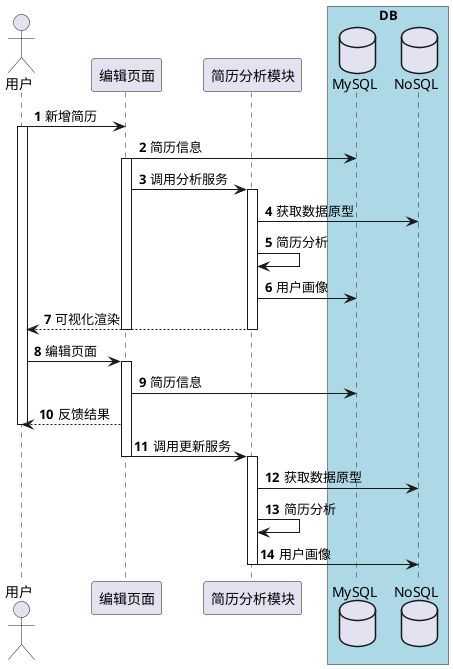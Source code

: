 @startuml
Actor 用户
Database MySQL
Database NoSQL

autonumber
用户->编辑页面:新增简历
activate 用户
编辑页面->MySQL:简历信息
activate 编辑页面
编辑页面->简历分析模块:调用分析服务
activate 简历分析模块
简历分析模块->NoSQL:获取数据原型
简历分析模块->简历分析模块:简历分析
简历分析模块->MySQL:用户画像
简历分析模块-->用户:可视化渲染
deactivate 简历分析模块
deactivate 编辑页面
用户->编辑页面:编辑页面
activate 编辑页面
编辑页面->MySQL:简历信息
编辑页面-->用户:反馈结果
deactivate 用户
编辑页面->简历分析模块:调用更新服务
deactivate 编辑页面
activate 简历分析模块
简历分析模块->NoSQL:获取数据原型
简历分析模块->简历分析模块:简历分析
简历分析模块->NoSQL:用户画像
deactivate
box "DB" #LightBlue
participant MySQL
participant NoSQL
endbox
@enduml